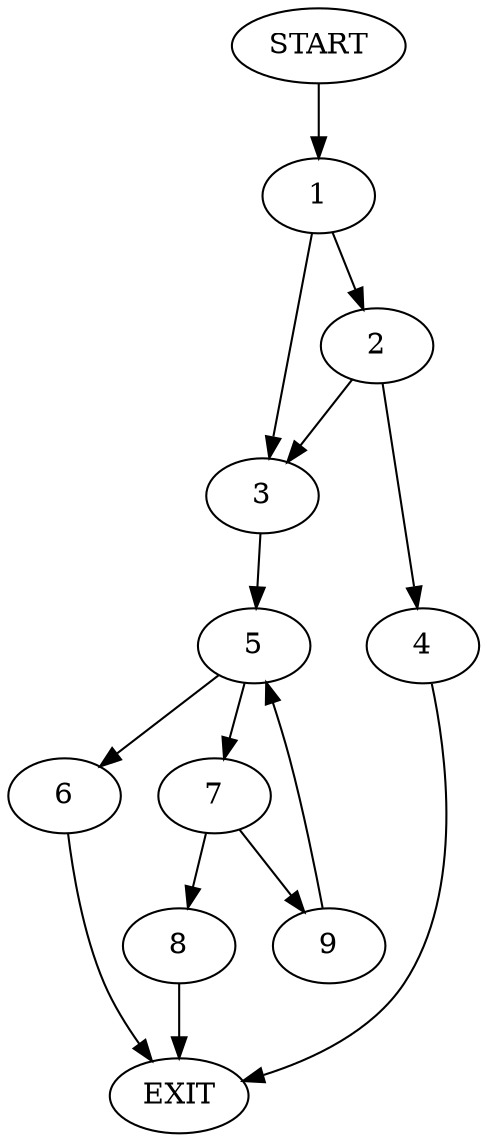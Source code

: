 digraph {
0 [label="START"]
10 [label="EXIT"]
0 -> 1
1 -> 2
1 -> 3
2 -> 3
2 -> 4
3 -> 5
4 -> 10
5 -> 6
5 -> 7
6 -> 10
7 -> 8
7 -> 9
9 -> 5
8 -> 10
}
